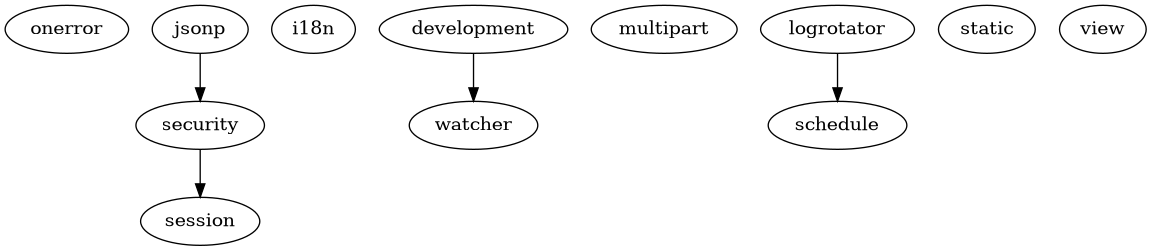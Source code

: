 
@startuml
digraph world {
  "onerror";
  "session";
  "i18n";
  "watcher";
  "multipart";
  "security" -> "session";
  "development" -> "watcher";
  "logrotator" -> "schedule";
  "schedule";
  "static";
  "jsonp" -> "security";
  "view";
}
@enduml
